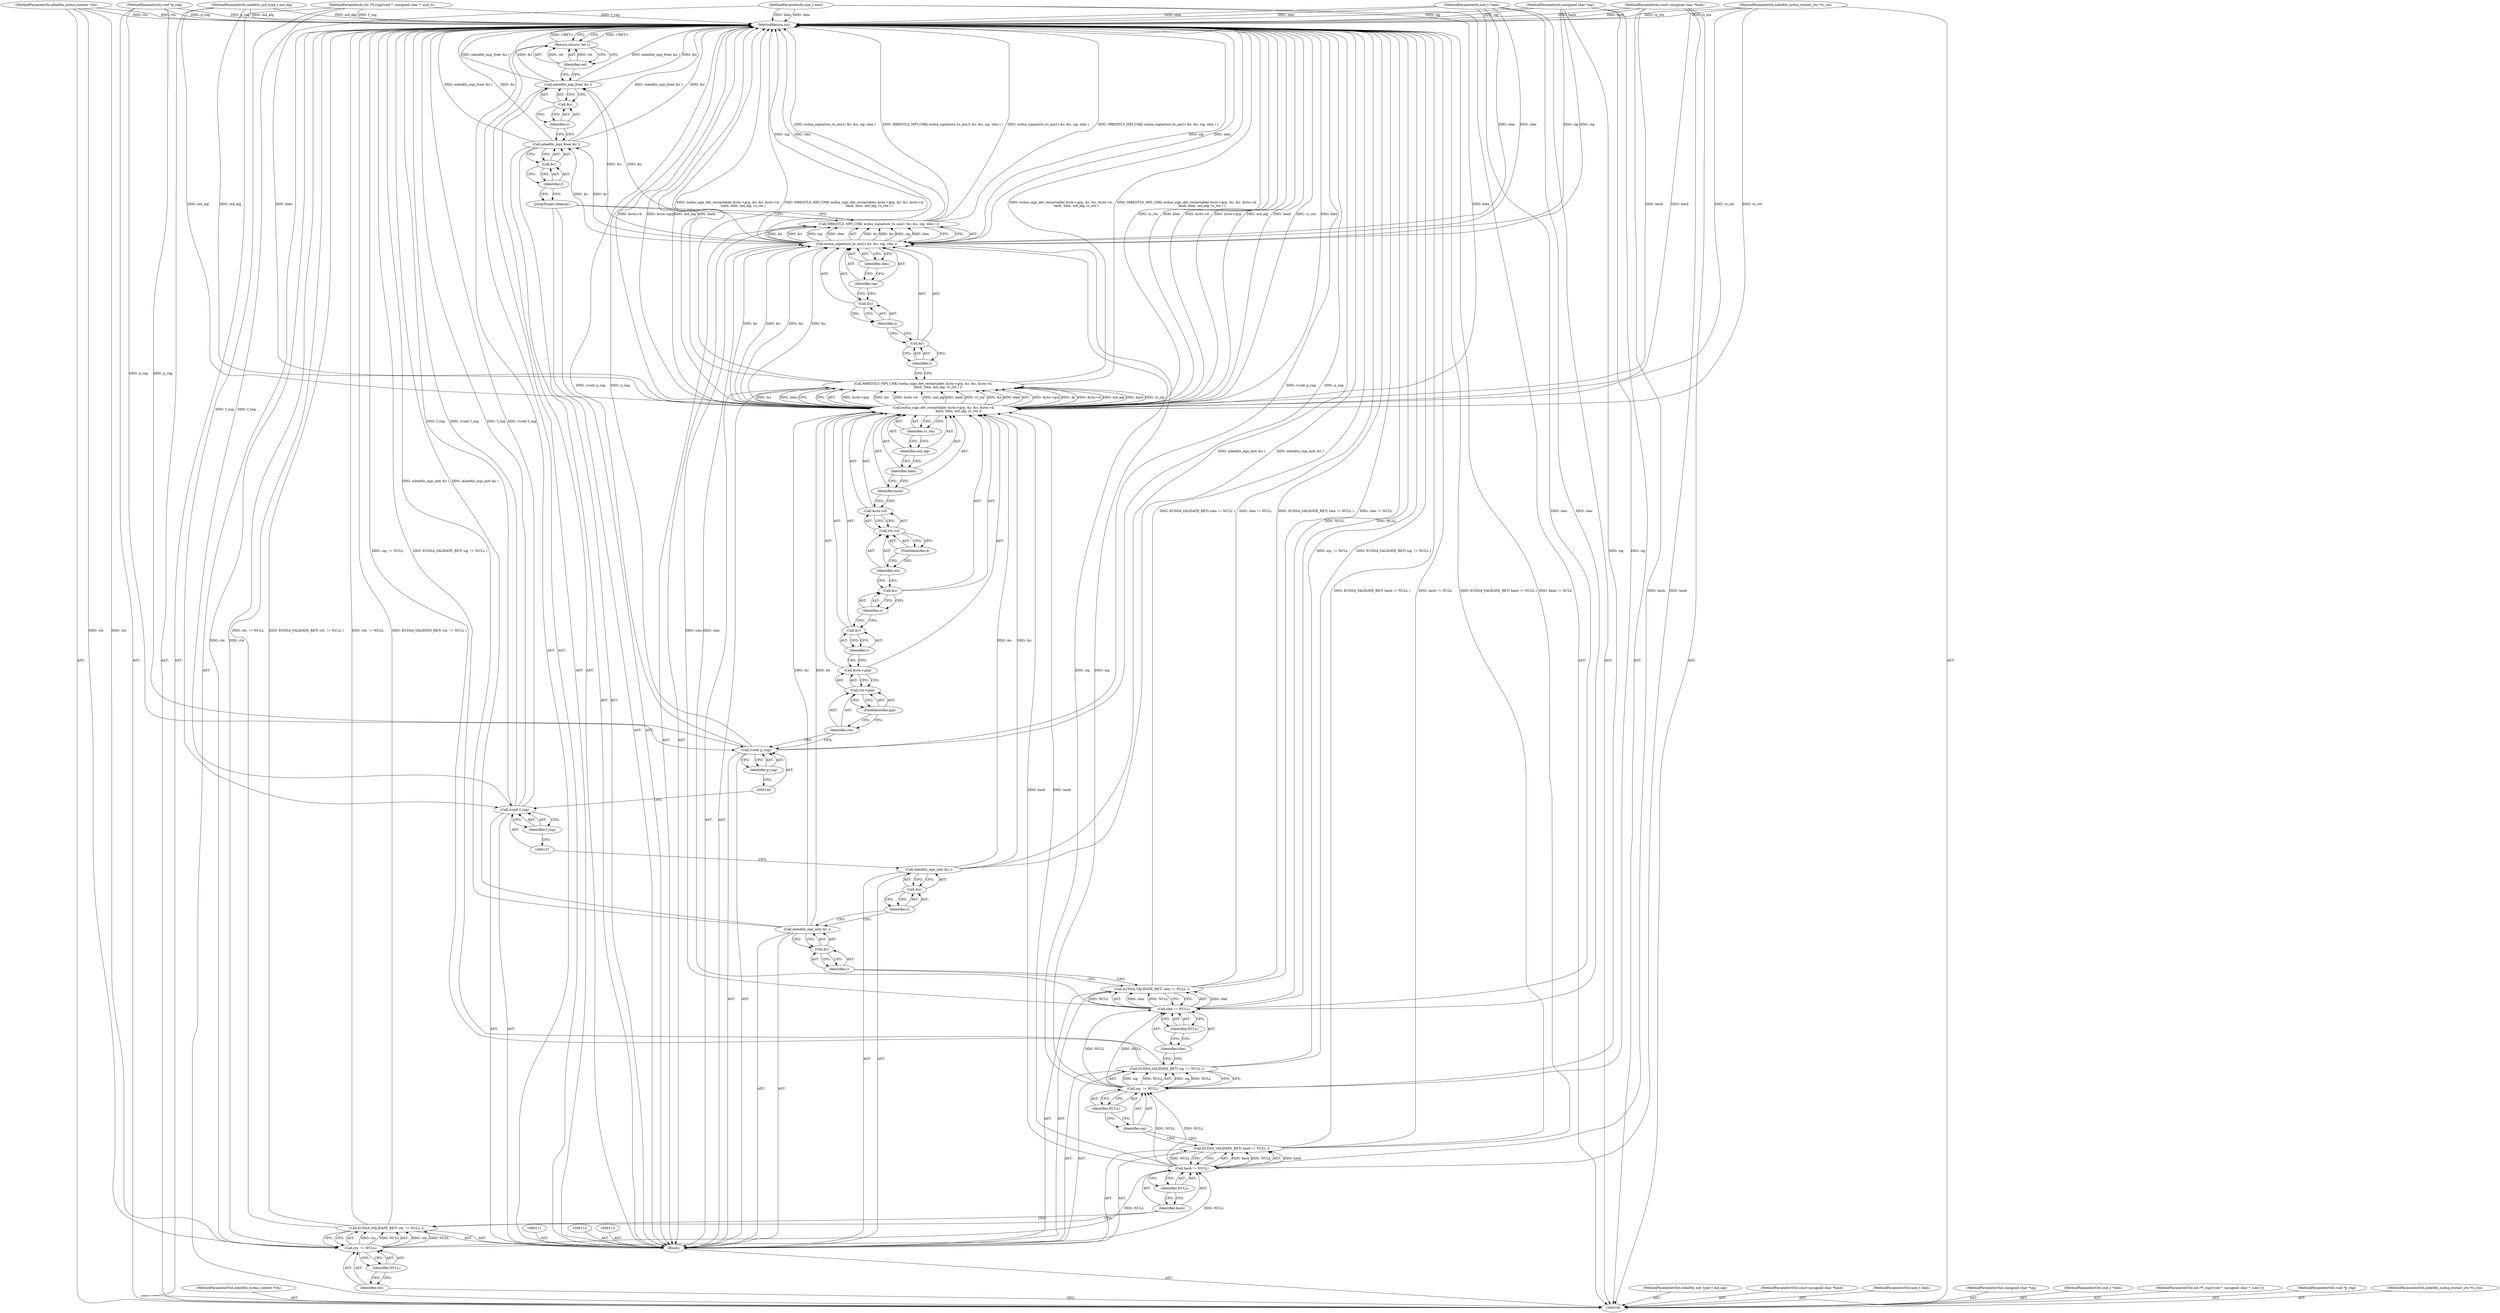 digraph "1_mbedtls_33f66ba6fd234114aa37f0209dac031bb2870a9b_3" {
"1000177" [label="(MethodReturn,int)"];
"1000101" [label="(MethodParameterIn,mbedtls_ecdsa_context *ctx)"];
"1000245" [label="(MethodParameterOut,mbedtls_ecdsa_context *ctx)"];
"1000115" [label="(Call,ctx  != NULL)"];
"1000116" [label="(Identifier,ctx)"];
"1000117" [label="(Identifier,NULL)"];
"1000114" [label="(Call,ECDSA_VALIDATE_RET( ctx  != NULL ))"];
"1000119" [label="(Call,hash != NULL)"];
"1000120" [label="(Identifier,hash)"];
"1000121" [label="(Identifier,NULL)"];
"1000118" [label="(Call,ECDSA_VALIDATE_RET( hash != NULL ))"];
"1000123" [label="(Call,sig  != NULL)"];
"1000124" [label="(Identifier,sig)"];
"1000125" [label="(Identifier,NULL)"];
"1000122" [label="(Call,ECDSA_VALIDATE_RET( sig  != NULL ))"];
"1000127" [label="(Call,slen != NULL)"];
"1000128" [label="(Identifier,slen)"];
"1000129" [label="(Identifier,NULL)"];
"1000126" [label="(Call,ECDSA_VALIDATE_RET( slen != NULL ))"];
"1000131" [label="(Call,&r)"];
"1000132" [label="(Identifier,r)"];
"1000130" [label="(Call,mbedtls_mpi_init( &r ))"];
"1000134" [label="(Call,&s)"];
"1000135" [label="(Identifier,s)"];
"1000133" [label="(Call,mbedtls_mpi_init( &s ))"];
"1000102" [label="(MethodParameterIn,mbedtls_md_type_t md_alg)"];
"1000246" [label="(MethodParameterOut,mbedtls_md_type_t md_alg)"];
"1000138" [label="(Identifier,f_rng)"];
"1000136" [label="(Call,(void) f_rng)"];
"1000141" [label="(Identifier,p_rng)"];
"1000139" [label="(Call,(void) p_rng)"];
"1000143" [label="(Call,ecdsa_sign_det_restartable( &ctx->grp, &r, &s, &ctx->d,\n                             hash, hlen, md_alg, rs_ctx ))"];
"1000142" [label="(Call,MBEDTLS_MPI_CHK( ecdsa_sign_det_restartable( &ctx->grp, &r, &s, &ctx->d,\n                             hash, hlen, md_alg, rs_ctx ) ))"];
"1000144" [label="(Call,&ctx->grp)"];
"1000145" [label="(Call,ctx->grp)"];
"1000146" [label="(Identifier,ctx)"];
"1000147" [label="(FieldIdentifier,grp)"];
"1000148" [label="(Call,&r)"];
"1000149" [label="(Identifier,r)"];
"1000150" [label="(Call,&s)"];
"1000151" [label="(Identifier,s)"];
"1000152" [label="(Call,&ctx->d)"];
"1000153" [label="(Call,ctx->d)"];
"1000154" [label="(Identifier,ctx)"];
"1000155" [label="(FieldIdentifier,d)"];
"1000156" [label="(Identifier,hash)"];
"1000157" [label="(Identifier,hlen)"];
"1000158" [label="(Identifier,md_alg)"];
"1000159" [label="(Identifier,rs_ctx)"];
"1000103" [label="(MethodParameterIn,const unsigned char *hash)"];
"1000247" [label="(MethodParameterOut,const unsigned char *hash)"];
"1000104" [label="(MethodParameterIn,size_t hlen)"];
"1000248" [label="(MethodParameterOut,size_t hlen)"];
"1000161" [label="(Call,ecdsa_signature_to_asn1( &r, &s, sig, slen ))"];
"1000160" [label="(Call,MBEDTLS_MPI_CHK( ecdsa_signature_to_asn1( &r, &s, sig, slen ) ))"];
"1000162" [label="(Call,&r)"];
"1000163" [label="(Identifier,r)"];
"1000164" [label="(Call,&s)"];
"1000165" [label="(Identifier,s)"];
"1000166" [label="(Identifier,sig)"];
"1000167" [label="(Identifier,slen)"];
"1000168" [label="(JumpTarget,cleanup:)"];
"1000170" [label="(Call,&r)"];
"1000171" [label="(Identifier,r)"];
"1000169" [label="(Call,mbedtls_mpi_free( &r ))"];
"1000105" [label="(MethodParameterIn,unsigned char *sig)"];
"1000249" [label="(MethodParameterOut,unsigned char *sig)"];
"1000106" [label="(MethodParameterIn,size_t *slen)"];
"1000250" [label="(MethodParameterOut,size_t *slen)"];
"1000173" [label="(Call,&s)"];
"1000174" [label="(Identifier,s)"];
"1000172" [label="(Call,mbedtls_mpi_free( &s ))"];
"1000176" [label="(Identifier,ret)"];
"1000175" [label="(Return,return( ret );)"];
"1000107" [label="(MethodParameterIn,int (*f_rng)(void *, unsigned char *, size_t))"];
"1000251" [label="(MethodParameterOut,int (*f_rng)(void *, unsigned char *, size_t))"];
"1000108" [label="(MethodParameterIn,void *p_rng)"];
"1000252" [label="(MethodParameterOut,void *p_rng)"];
"1000109" [label="(MethodParameterIn,mbedtls_ecdsa_restart_ctx *rs_ctx)"];
"1000253" [label="(MethodParameterOut,mbedtls_ecdsa_restart_ctx *rs_ctx)"];
"1000110" [label="(Block,)"];
"1000177" -> "1000100"  [label="AST: "];
"1000177" -> "1000175"  [label="CFG: "];
"1000175" -> "1000177"  [label="DDG: <RET>"];
"1000143" -> "1000177"  [label="DDG: rs_ctx"];
"1000143" -> "1000177"  [label="DDG: hlen"];
"1000143" -> "1000177"  [label="DDG: &ctx->d"];
"1000143" -> "1000177"  [label="DDG: &ctx->grp"];
"1000143" -> "1000177"  [label="DDG: md_alg"];
"1000143" -> "1000177"  [label="DDG: hash"];
"1000108" -> "1000177"  [label="DDG: p_rng"];
"1000107" -> "1000177"  [label="DDG: f_rng"];
"1000169" -> "1000177"  [label="DDG: mbedtls_mpi_free( &r )"];
"1000169" -> "1000177"  [label="DDG: &r"];
"1000104" -> "1000177"  [label="DDG: hlen"];
"1000105" -> "1000177"  [label="DDG: sig"];
"1000114" -> "1000177"  [label="DDG: ctx  != NULL"];
"1000114" -> "1000177"  [label="DDG: ECDSA_VALIDATE_RET( ctx  != NULL )"];
"1000126" -> "1000177"  [label="DDG: slen != NULL"];
"1000126" -> "1000177"  [label="DDG: ECDSA_VALIDATE_RET( slen != NULL )"];
"1000118" -> "1000177"  [label="DDG: ECDSA_VALIDATE_RET( hash != NULL )"];
"1000118" -> "1000177"  [label="DDG: hash != NULL"];
"1000130" -> "1000177"  [label="DDG: mbedtls_mpi_init( &r )"];
"1000172" -> "1000177"  [label="DDG: mbedtls_mpi_free( &s )"];
"1000172" -> "1000177"  [label="DDG: &s"];
"1000142" -> "1000177"  [label="DDG: MBEDTLS_MPI_CHK( ecdsa_sign_det_restartable( &ctx->grp, &r, &s, &ctx->d,\n                             hash, hlen, md_alg, rs_ctx ) )"];
"1000142" -> "1000177"  [label="DDG: ecdsa_sign_det_restartable( &ctx->grp, &r, &s, &ctx->d,\n                             hash, hlen, md_alg, rs_ctx )"];
"1000160" -> "1000177"  [label="DDG: MBEDTLS_MPI_CHK( ecdsa_signature_to_asn1( &r, &s, sig, slen ) )"];
"1000160" -> "1000177"  [label="DDG: ecdsa_signature_to_asn1( &r, &s, sig, slen )"];
"1000122" -> "1000177"  [label="DDG: sig  != NULL"];
"1000122" -> "1000177"  [label="DDG: ECDSA_VALIDATE_RET( sig  != NULL )"];
"1000139" -> "1000177"  [label="DDG: p_rng"];
"1000139" -> "1000177"  [label="DDG: (void) p_rng"];
"1000161" -> "1000177"  [label="DDG: sig"];
"1000161" -> "1000177"  [label="DDG: slen"];
"1000127" -> "1000177"  [label="DDG: NULL"];
"1000103" -> "1000177"  [label="DDG: hash"];
"1000133" -> "1000177"  [label="DDG: mbedtls_mpi_init( &s )"];
"1000102" -> "1000177"  [label="DDG: md_alg"];
"1000101" -> "1000177"  [label="DDG: ctx"];
"1000136" -> "1000177"  [label="DDG: (void) f_rng"];
"1000136" -> "1000177"  [label="DDG: f_rng"];
"1000115" -> "1000177"  [label="DDG: ctx"];
"1000106" -> "1000177"  [label="DDG: slen"];
"1000109" -> "1000177"  [label="DDG: rs_ctx"];
"1000101" -> "1000100"  [label="AST: "];
"1000101" -> "1000177"  [label="DDG: ctx"];
"1000101" -> "1000115"  [label="DDG: ctx"];
"1000245" -> "1000100"  [label="AST: "];
"1000115" -> "1000114"  [label="AST: "];
"1000115" -> "1000117"  [label="CFG: "];
"1000116" -> "1000115"  [label="AST: "];
"1000117" -> "1000115"  [label="AST: "];
"1000114" -> "1000115"  [label="CFG: "];
"1000115" -> "1000177"  [label="DDG: ctx"];
"1000115" -> "1000114"  [label="DDG: ctx"];
"1000115" -> "1000114"  [label="DDG: NULL"];
"1000101" -> "1000115"  [label="DDG: ctx"];
"1000115" -> "1000119"  [label="DDG: NULL"];
"1000116" -> "1000115"  [label="AST: "];
"1000116" -> "1000100"  [label="CFG: "];
"1000117" -> "1000116"  [label="CFG: "];
"1000117" -> "1000115"  [label="AST: "];
"1000117" -> "1000116"  [label="CFG: "];
"1000115" -> "1000117"  [label="CFG: "];
"1000114" -> "1000110"  [label="AST: "];
"1000114" -> "1000115"  [label="CFG: "];
"1000115" -> "1000114"  [label="AST: "];
"1000120" -> "1000114"  [label="CFG: "];
"1000114" -> "1000177"  [label="DDG: ctx  != NULL"];
"1000114" -> "1000177"  [label="DDG: ECDSA_VALIDATE_RET( ctx  != NULL )"];
"1000115" -> "1000114"  [label="DDG: ctx"];
"1000115" -> "1000114"  [label="DDG: NULL"];
"1000119" -> "1000118"  [label="AST: "];
"1000119" -> "1000121"  [label="CFG: "];
"1000120" -> "1000119"  [label="AST: "];
"1000121" -> "1000119"  [label="AST: "];
"1000118" -> "1000119"  [label="CFG: "];
"1000119" -> "1000118"  [label="DDG: hash"];
"1000119" -> "1000118"  [label="DDG: NULL"];
"1000103" -> "1000119"  [label="DDG: hash"];
"1000115" -> "1000119"  [label="DDG: NULL"];
"1000119" -> "1000123"  [label="DDG: NULL"];
"1000119" -> "1000143"  [label="DDG: hash"];
"1000120" -> "1000119"  [label="AST: "];
"1000120" -> "1000114"  [label="CFG: "];
"1000121" -> "1000120"  [label="CFG: "];
"1000121" -> "1000119"  [label="AST: "];
"1000121" -> "1000120"  [label="CFG: "];
"1000119" -> "1000121"  [label="CFG: "];
"1000118" -> "1000110"  [label="AST: "];
"1000118" -> "1000119"  [label="CFG: "];
"1000119" -> "1000118"  [label="AST: "];
"1000124" -> "1000118"  [label="CFG: "];
"1000118" -> "1000177"  [label="DDG: ECDSA_VALIDATE_RET( hash != NULL )"];
"1000118" -> "1000177"  [label="DDG: hash != NULL"];
"1000119" -> "1000118"  [label="DDG: hash"];
"1000119" -> "1000118"  [label="DDG: NULL"];
"1000123" -> "1000122"  [label="AST: "];
"1000123" -> "1000125"  [label="CFG: "];
"1000124" -> "1000123"  [label="AST: "];
"1000125" -> "1000123"  [label="AST: "];
"1000122" -> "1000123"  [label="CFG: "];
"1000123" -> "1000122"  [label="DDG: sig"];
"1000123" -> "1000122"  [label="DDG: NULL"];
"1000105" -> "1000123"  [label="DDG: sig"];
"1000119" -> "1000123"  [label="DDG: NULL"];
"1000123" -> "1000127"  [label="DDG: NULL"];
"1000123" -> "1000161"  [label="DDG: sig"];
"1000124" -> "1000123"  [label="AST: "];
"1000124" -> "1000118"  [label="CFG: "];
"1000125" -> "1000124"  [label="CFG: "];
"1000125" -> "1000123"  [label="AST: "];
"1000125" -> "1000124"  [label="CFG: "];
"1000123" -> "1000125"  [label="CFG: "];
"1000122" -> "1000110"  [label="AST: "];
"1000122" -> "1000123"  [label="CFG: "];
"1000123" -> "1000122"  [label="AST: "];
"1000128" -> "1000122"  [label="CFG: "];
"1000122" -> "1000177"  [label="DDG: sig  != NULL"];
"1000122" -> "1000177"  [label="DDG: ECDSA_VALIDATE_RET( sig  != NULL )"];
"1000123" -> "1000122"  [label="DDG: sig"];
"1000123" -> "1000122"  [label="DDG: NULL"];
"1000127" -> "1000126"  [label="AST: "];
"1000127" -> "1000129"  [label="CFG: "];
"1000128" -> "1000127"  [label="AST: "];
"1000129" -> "1000127"  [label="AST: "];
"1000126" -> "1000127"  [label="CFG: "];
"1000127" -> "1000177"  [label="DDG: NULL"];
"1000127" -> "1000126"  [label="DDG: slen"];
"1000127" -> "1000126"  [label="DDG: NULL"];
"1000106" -> "1000127"  [label="DDG: slen"];
"1000123" -> "1000127"  [label="DDG: NULL"];
"1000127" -> "1000161"  [label="DDG: slen"];
"1000128" -> "1000127"  [label="AST: "];
"1000128" -> "1000122"  [label="CFG: "];
"1000129" -> "1000128"  [label="CFG: "];
"1000129" -> "1000127"  [label="AST: "];
"1000129" -> "1000128"  [label="CFG: "];
"1000127" -> "1000129"  [label="CFG: "];
"1000126" -> "1000110"  [label="AST: "];
"1000126" -> "1000127"  [label="CFG: "];
"1000127" -> "1000126"  [label="AST: "];
"1000132" -> "1000126"  [label="CFG: "];
"1000126" -> "1000177"  [label="DDG: slen != NULL"];
"1000126" -> "1000177"  [label="DDG: ECDSA_VALIDATE_RET( slen != NULL )"];
"1000127" -> "1000126"  [label="DDG: slen"];
"1000127" -> "1000126"  [label="DDG: NULL"];
"1000131" -> "1000130"  [label="AST: "];
"1000131" -> "1000132"  [label="CFG: "];
"1000132" -> "1000131"  [label="AST: "];
"1000130" -> "1000131"  [label="CFG: "];
"1000132" -> "1000131"  [label="AST: "];
"1000132" -> "1000126"  [label="CFG: "];
"1000131" -> "1000132"  [label="CFG: "];
"1000130" -> "1000110"  [label="AST: "];
"1000130" -> "1000131"  [label="CFG: "];
"1000131" -> "1000130"  [label="AST: "];
"1000135" -> "1000130"  [label="CFG: "];
"1000130" -> "1000177"  [label="DDG: mbedtls_mpi_init( &r )"];
"1000130" -> "1000143"  [label="DDG: &r"];
"1000134" -> "1000133"  [label="AST: "];
"1000134" -> "1000135"  [label="CFG: "];
"1000135" -> "1000134"  [label="AST: "];
"1000133" -> "1000134"  [label="CFG: "];
"1000135" -> "1000134"  [label="AST: "];
"1000135" -> "1000130"  [label="CFG: "];
"1000134" -> "1000135"  [label="CFG: "];
"1000133" -> "1000110"  [label="AST: "];
"1000133" -> "1000134"  [label="CFG: "];
"1000134" -> "1000133"  [label="AST: "];
"1000137" -> "1000133"  [label="CFG: "];
"1000133" -> "1000177"  [label="DDG: mbedtls_mpi_init( &s )"];
"1000133" -> "1000143"  [label="DDG: &s"];
"1000102" -> "1000100"  [label="AST: "];
"1000102" -> "1000177"  [label="DDG: md_alg"];
"1000102" -> "1000143"  [label="DDG: md_alg"];
"1000246" -> "1000100"  [label="AST: "];
"1000138" -> "1000136"  [label="AST: "];
"1000138" -> "1000137"  [label="CFG: "];
"1000136" -> "1000138"  [label="CFG: "];
"1000136" -> "1000110"  [label="AST: "];
"1000136" -> "1000138"  [label="CFG: "];
"1000137" -> "1000136"  [label="AST: "];
"1000138" -> "1000136"  [label="AST: "];
"1000140" -> "1000136"  [label="CFG: "];
"1000136" -> "1000177"  [label="DDG: (void) f_rng"];
"1000136" -> "1000177"  [label="DDG: f_rng"];
"1000107" -> "1000136"  [label="DDG: f_rng"];
"1000141" -> "1000139"  [label="AST: "];
"1000141" -> "1000140"  [label="CFG: "];
"1000139" -> "1000141"  [label="CFG: "];
"1000139" -> "1000110"  [label="AST: "];
"1000139" -> "1000141"  [label="CFG: "];
"1000140" -> "1000139"  [label="AST: "];
"1000141" -> "1000139"  [label="AST: "];
"1000146" -> "1000139"  [label="CFG: "];
"1000139" -> "1000177"  [label="DDG: p_rng"];
"1000139" -> "1000177"  [label="DDG: (void) p_rng"];
"1000108" -> "1000139"  [label="DDG: p_rng"];
"1000143" -> "1000142"  [label="AST: "];
"1000143" -> "1000159"  [label="CFG: "];
"1000144" -> "1000143"  [label="AST: "];
"1000148" -> "1000143"  [label="AST: "];
"1000150" -> "1000143"  [label="AST: "];
"1000152" -> "1000143"  [label="AST: "];
"1000156" -> "1000143"  [label="AST: "];
"1000157" -> "1000143"  [label="AST: "];
"1000158" -> "1000143"  [label="AST: "];
"1000159" -> "1000143"  [label="AST: "];
"1000142" -> "1000143"  [label="CFG: "];
"1000143" -> "1000177"  [label="DDG: rs_ctx"];
"1000143" -> "1000177"  [label="DDG: hlen"];
"1000143" -> "1000177"  [label="DDG: &ctx->d"];
"1000143" -> "1000177"  [label="DDG: &ctx->grp"];
"1000143" -> "1000177"  [label="DDG: md_alg"];
"1000143" -> "1000177"  [label="DDG: hash"];
"1000143" -> "1000142"  [label="DDG: &ctx->grp"];
"1000143" -> "1000142"  [label="DDG: &r"];
"1000143" -> "1000142"  [label="DDG: &ctx->d"];
"1000143" -> "1000142"  [label="DDG: md_alg"];
"1000143" -> "1000142"  [label="DDG: hash"];
"1000143" -> "1000142"  [label="DDG: rs_ctx"];
"1000143" -> "1000142"  [label="DDG: &s"];
"1000143" -> "1000142"  [label="DDG: hlen"];
"1000130" -> "1000143"  [label="DDG: &r"];
"1000133" -> "1000143"  [label="DDG: &s"];
"1000119" -> "1000143"  [label="DDG: hash"];
"1000103" -> "1000143"  [label="DDG: hash"];
"1000104" -> "1000143"  [label="DDG: hlen"];
"1000102" -> "1000143"  [label="DDG: md_alg"];
"1000109" -> "1000143"  [label="DDG: rs_ctx"];
"1000143" -> "1000161"  [label="DDG: &r"];
"1000143" -> "1000161"  [label="DDG: &s"];
"1000142" -> "1000110"  [label="AST: "];
"1000142" -> "1000143"  [label="CFG: "];
"1000143" -> "1000142"  [label="AST: "];
"1000163" -> "1000142"  [label="CFG: "];
"1000142" -> "1000177"  [label="DDG: MBEDTLS_MPI_CHK( ecdsa_sign_det_restartable( &ctx->grp, &r, &s, &ctx->d,\n                             hash, hlen, md_alg, rs_ctx ) )"];
"1000142" -> "1000177"  [label="DDG: ecdsa_sign_det_restartable( &ctx->grp, &r, &s, &ctx->d,\n                             hash, hlen, md_alg, rs_ctx )"];
"1000143" -> "1000142"  [label="DDG: &ctx->grp"];
"1000143" -> "1000142"  [label="DDG: &r"];
"1000143" -> "1000142"  [label="DDG: &ctx->d"];
"1000143" -> "1000142"  [label="DDG: md_alg"];
"1000143" -> "1000142"  [label="DDG: hash"];
"1000143" -> "1000142"  [label="DDG: rs_ctx"];
"1000143" -> "1000142"  [label="DDG: &s"];
"1000143" -> "1000142"  [label="DDG: hlen"];
"1000144" -> "1000143"  [label="AST: "];
"1000144" -> "1000145"  [label="CFG: "];
"1000145" -> "1000144"  [label="AST: "];
"1000149" -> "1000144"  [label="CFG: "];
"1000145" -> "1000144"  [label="AST: "];
"1000145" -> "1000147"  [label="CFG: "];
"1000146" -> "1000145"  [label="AST: "];
"1000147" -> "1000145"  [label="AST: "];
"1000144" -> "1000145"  [label="CFG: "];
"1000146" -> "1000145"  [label="AST: "];
"1000146" -> "1000139"  [label="CFG: "];
"1000147" -> "1000146"  [label="CFG: "];
"1000147" -> "1000145"  [label="AST: "];
"1000147" -> "1000146"  [label="CFG: "];
"1000145" -> "1000147"  [label="CFG: "];
"1000148" -> "1000143"  [label="AST: "];
"1000148" -> "1000149"  [label="CFG: "];
"1000149" -> "1000148"  [label="AST: "];
"1000151" -> "1000148"  [label="CFG: "];
"1000149" -> "1000148"  [label="AST: "];
"1000149" -> "1000144"  [label="CFG: "];
"1000148" -> "1000149"  [label="CFG: "];
"1000150" -> "1000143"  [label="AST: "];
"1000150" -> "1000151"  [label="CFG: "];
"1000151" -> "1000150"  [label="AST: "];
"1000154" -> "1000150"  [label="CFG: "];
"1000151" -> "1000150"  [label="AST: "];
"1000151" -> "1000148"  [label="CFG: "];
"1000150" -> "1000151"  [label="CFG: "];
"1000152" -> "1000143"  [label="AST: "];
"1000152" -> "1000153"  [label="CFG: "];
"1000153" -> "1000152"  [label="AST: "];
"1000156" -> "1000152"  [label="CFG: "];
"1000153" -> "1000152"  [label="AST: "];
"1000153" -> "1000155"  [label="CFG: "];
"1000154" -> "1000153"  [label="AST: "];
"1000155" -> "1000153"  [label="AST: "];
"1000152" -> "1000153"  [label="CFG: "];
"1000154" -> "1000153"  [label="AST: "];
"1000154" -> "1000150"  [label="CFG: "];
"1000155" -> "1000154"  [label="CFG: "];
"1000155" -> "1000153"  [label="AST: "];
"1000155" -> "1000154"  [label="CFG: "];
"1000153" -> "1000155"  [label="CFG: "];
"1000156" -> "1000143"  [label="AST: "];
"1000156" -> "1000152"  [label="CFG: "];
"1000157" -> "1000156"  [label="CFG: "];
"1000157" -> "1000143"  [label="AST: "];
"1000157" -> "1000156"  [label="CFG: "];
"1000158" -> "1000157"  [label="CFG: "];
"1000158" -> "1000143"  [label="AST: "];
"1000158" -> "1000157"  [label="CFG: "];
"1000159" -> "1000158"  [label="CFG: "];
"1000159" -> "1000143"  [label="AST: "];
"1000159" -> "1000158"  [label="CFG: "];
"1000143" -> "1000159"  [label="CFG: "];
"1000103" -> "1000100"  [label="AST: "];
"1000103" -> "1000177"  [label="DDG: hash"];
"1000103" -> "1000119"  [label="DDG: hash"];
"1000103" -> "1000143"  [label="DDG: hash"];
"1000247" -> "1000100"  [label="AST: "];
"1000104" -> "1000100"  [label="AST: "];
"1000104" -> "1000177"  [label="DDG: hlen"];
"1000104" -> "1000143"  [label="DDG: hlen"];
"1000248" -> "1000100"  [label="AST: "];
"1000161" -> "1000160"  [label="AST: "];
"1000161" -> "1000167"  [label="CFG: "];
"1000162" -> "1000161"  [label="AST: "];
"1000164" -> "1000161"  [label="AST: "];
"1000166" -> "1000161"  [label="AST: "];
"1000167" -> "1000161"  [label="AST: "];
"1000160" -> "1000161"  [label="CFG: "];
"1000161" -> "1000177"  [label="DDG: sig"];
"1000161" -> "1000177"  [label="DDG: slen"];
"1000161" -> "1000160"  [label="DDG: &r"];
"1000161" -> "1000160"  [label="DDG: &s"];
"1000161" -> "1000160"  [label="DDG: sig"];
"1000161" -> "1000160"  [label="DDG: slen"];
"1000143" -> "1000161"  [label="DDG: &r"];
"1000143" -> "1000161"  [label="DDG: &s"];
"1000123" -> "1000161"  [label="DDG: sig"];
"1000105" -> "1000161"  [label="DDG: sig"];
"1000127" -> "1000161"  [label="DDG: slen"];
"1000106" -> "1000161"  [label="DDG: slen"];
"1000161" -> "1000169"  [label="DDG: &r"];
"1000161" -> "1000172"  [label="DDG: &s"];
"1000160" -> "1000110"  [label="AST: "];
"1000160" -> "1000161"  [label="CFG: "];
"1000161" -> "1000160"  [label="AST: "];
"1000168" -> "1000160"  [label="CFG: "];
"1000160" -> "1000177"  [label="DDG: MBEDTLS_MPI_CHK( ecdsa_signature_to_asn1( &r, &s, sig, slen ) )"];
"1000160" -> "1000177"  [label="DDG: ecdsa_signature_to_asn1( &r, &s, sig, slen )"];
"1000161" -> "1000160"  [label="DDG: &r"];
"1000161" -> "1000160"  [label="DDG: &s"];
"1000161" -> "1000160"  [label="DDG: sig"];
"1000161" -> "1000160"  [label="DDG: slen"];
"1000162" -> "1000161"  [label="AST: "];
"1000162" -> "1000163"  [label="CFG: "];
"1000163" -> "1000162"  [label="AST: "];
"1000165" -> "1000162"  [label="CFG: "];
"1000163" -> "1000162"  [label="AST: "];
"1000163" -> "1000142"  [label="CFG: "];
"1000162" -> "1000163"  [label="CFG: "];
"1000164" -> "1000161"  [label="AST: "];
"1000164" -> "1000165"  [label="CFG: "];
"1000165" -> "1000164"  [label="AST: "];
"1000166" -> "1000164"  [label="CFG: "];
"1000165" -> "1000164"  [label="AST: "];
"1000165" -> "1000162"  [label="CFG: "];
"1000164" -> "1000165"  [label="CFG: "];
"1000166" -> "1000161"  [label="AST: "];
"1000166" -> "1000164"  [label="CFG: "];
"1000167" -> "1000166"  [label="CFG: "];
"1000167" -> "1000161"  [label="AST: "];
"1000167" -> "1000166"  [label="CFG: "];
"1000161" -> "1000167"  [label="CFG: "];
"1000168" -> "1000110"  [label="AST: "];
"1000168" -> "1000160"  [label="CFG: "];
"1000171" -> "1000168"  [label="CFG: "];
"1000170" -> "1000169"  [label="AST: "];
"1000170" -> "1000171"  [label="CFG: "];
"1000171" -> "1000170"  [label="AST: "];
"1000169" -> "1000170"  [label="CFG: "];
"1000171" -> "1000170"  [label="AST: "];
"1000171" -> "1000168"  [label="CFG: "];
"1000170" -> "1000171"  [label="CFG: "];
"1000169" -> "1000110"  [label="AST: "];
"1000169" -> "1000170"  [label="CFG: "];
"1000170" -> "1000169"  [label="AST: "];
"1000174" -> "1000169"  [label="CFG: "];
"1000169" -> "1000177"  [label="DDG: mbedtls_mpi_free( &r )"];
"1000169" -> "1000177"  [label="DDG: &r"];
"1000161" -> "1000169"  [label="DDG: &r"];
"1000105" -> "1000100"  [label="AST: "];
"1000105" -> "1000177"  [label="DDG: sig"];
"1000105" -> "1000123"  [label="DDG: sig"];
"1000105" -> "1000161"  [label="DDG: sig"];
"1000249" -> "1000100"  [label="AST: "];
"1000106" -> "1000100"  [label="AST: "];
"1000106" -> "1000177"  [label="DDG: slen"];
"1000106" -> "1000127"  [label="DDG: slen"];
"1000106" -> "1000161"  [label="DDG: slen"];
"1000250" -> "1000100"  [label="AST: "];
"1000173" -> "1000172"  [label="AST: "];
"1000173" -> "1000174"  [label="CFG: "];
"1000174" -> "1000173"  [label="AST: "];
"1000172" -> "1000173"  [label="CFG: "];
"1000174" -> "1000173"  [label="AST: "];
"1000174" -> "1000169"  [label="CFG: "];
"1000173" -> "1000174"  [label="CFG: "];
"1000172" -> "1000110"  [label="AST: "];
"1000172" -> "1000173"  [label="CFG: "];
"1000173" -> "1000172"  [label="AST: "];
"1000176" -> "1000172"  [label="CFG: "];
"1000172" -> "1000177"  [label="DDG: mbedtls_mpi_free( &s )"];
"1000172" -> "1000177"  [label="DDG: &s"];
"1000161" -> "1000172"  [label="DDG: &s"];
"1000176" -> "1000175"  [label="AST: "];
"1000176" -> "1000172"  [label="CFG: "];
"1000175" -> "1000176"  [label="CFG: "];
"1000176" -> "1000175"  [label="DDG: ret"];
"1000175" -> "1000110"  [label="AST: "];
"1000175" -> "1000176"  [label="CFG: "];
"1000176" -> "1000175"  [label="AST: "];
"1000177" -> "1000175"  [label="CFG: "];
"1000175" -> "1000177"  [label="DDG: <RET>"];
"1000176" -> "1000175"  [label="DDG: ret"];
"1000107" -> "1000100"  [label="AST: "];
"1000107" -> "1000177"  [label="DDG: f_rng"];
"1000107" -> "1000136"  [label="DDG: f_rng"];
"1000251" -> "1000100"  [label="AST: "];
"1000108" -> "1000100"  [label="AST: "];
"1000108" -> "1000177"  [label="DDG: p_rng"];
"1000108" -> "1000139"  [label="DDG: p_rng"];
"1000252" -> "1000100"  [label="AST: "];
"1000109" -> "1000100"  [label="AST: "];
"1000109" -> "1000177"  [label="DDG: rs_ctx"];
"1000109" -> "1000143"  [label="DDG: rs_ctx"];
"1000253" -> "1000100"  [label="AST: "];
"1000110" -> "1000100"  [label="AST: "];
"1000111" -> "1000110"  [label="AST: "];
"1000112" -> "1000110"  [label="AST: "];
"1000113" -> "1000110"  [label="AST: "];
"1000114" -> "1000110"  [label="AST: "];
"1000118" -> "1000110"  [label="AST: "];
"1000122" -> "1000110"  [label="AST: "];
"1000126" -> "1000110"  [label="AST: "];
"1000130" -> "1000110"  [label="AST: "];
"1000133" -> "1000110"  [label="AST: "];
"1000136" -> "1000110"  [label="AST: "];
"1000139" -> "1000110"  [label="AST: "];
"1000142" -> "1000110"  [label="AST: "];
"1000160" -> "1000110"  [label="AST: "];
"1000168" -> "1000110"  [label="AST: "];
"1000169" -> "1000110"  [label="AST: "];
"1000172" -> "1000110"  [label="AST: "];
"1000175" -> "1000110"  [label="AST: "];
}
